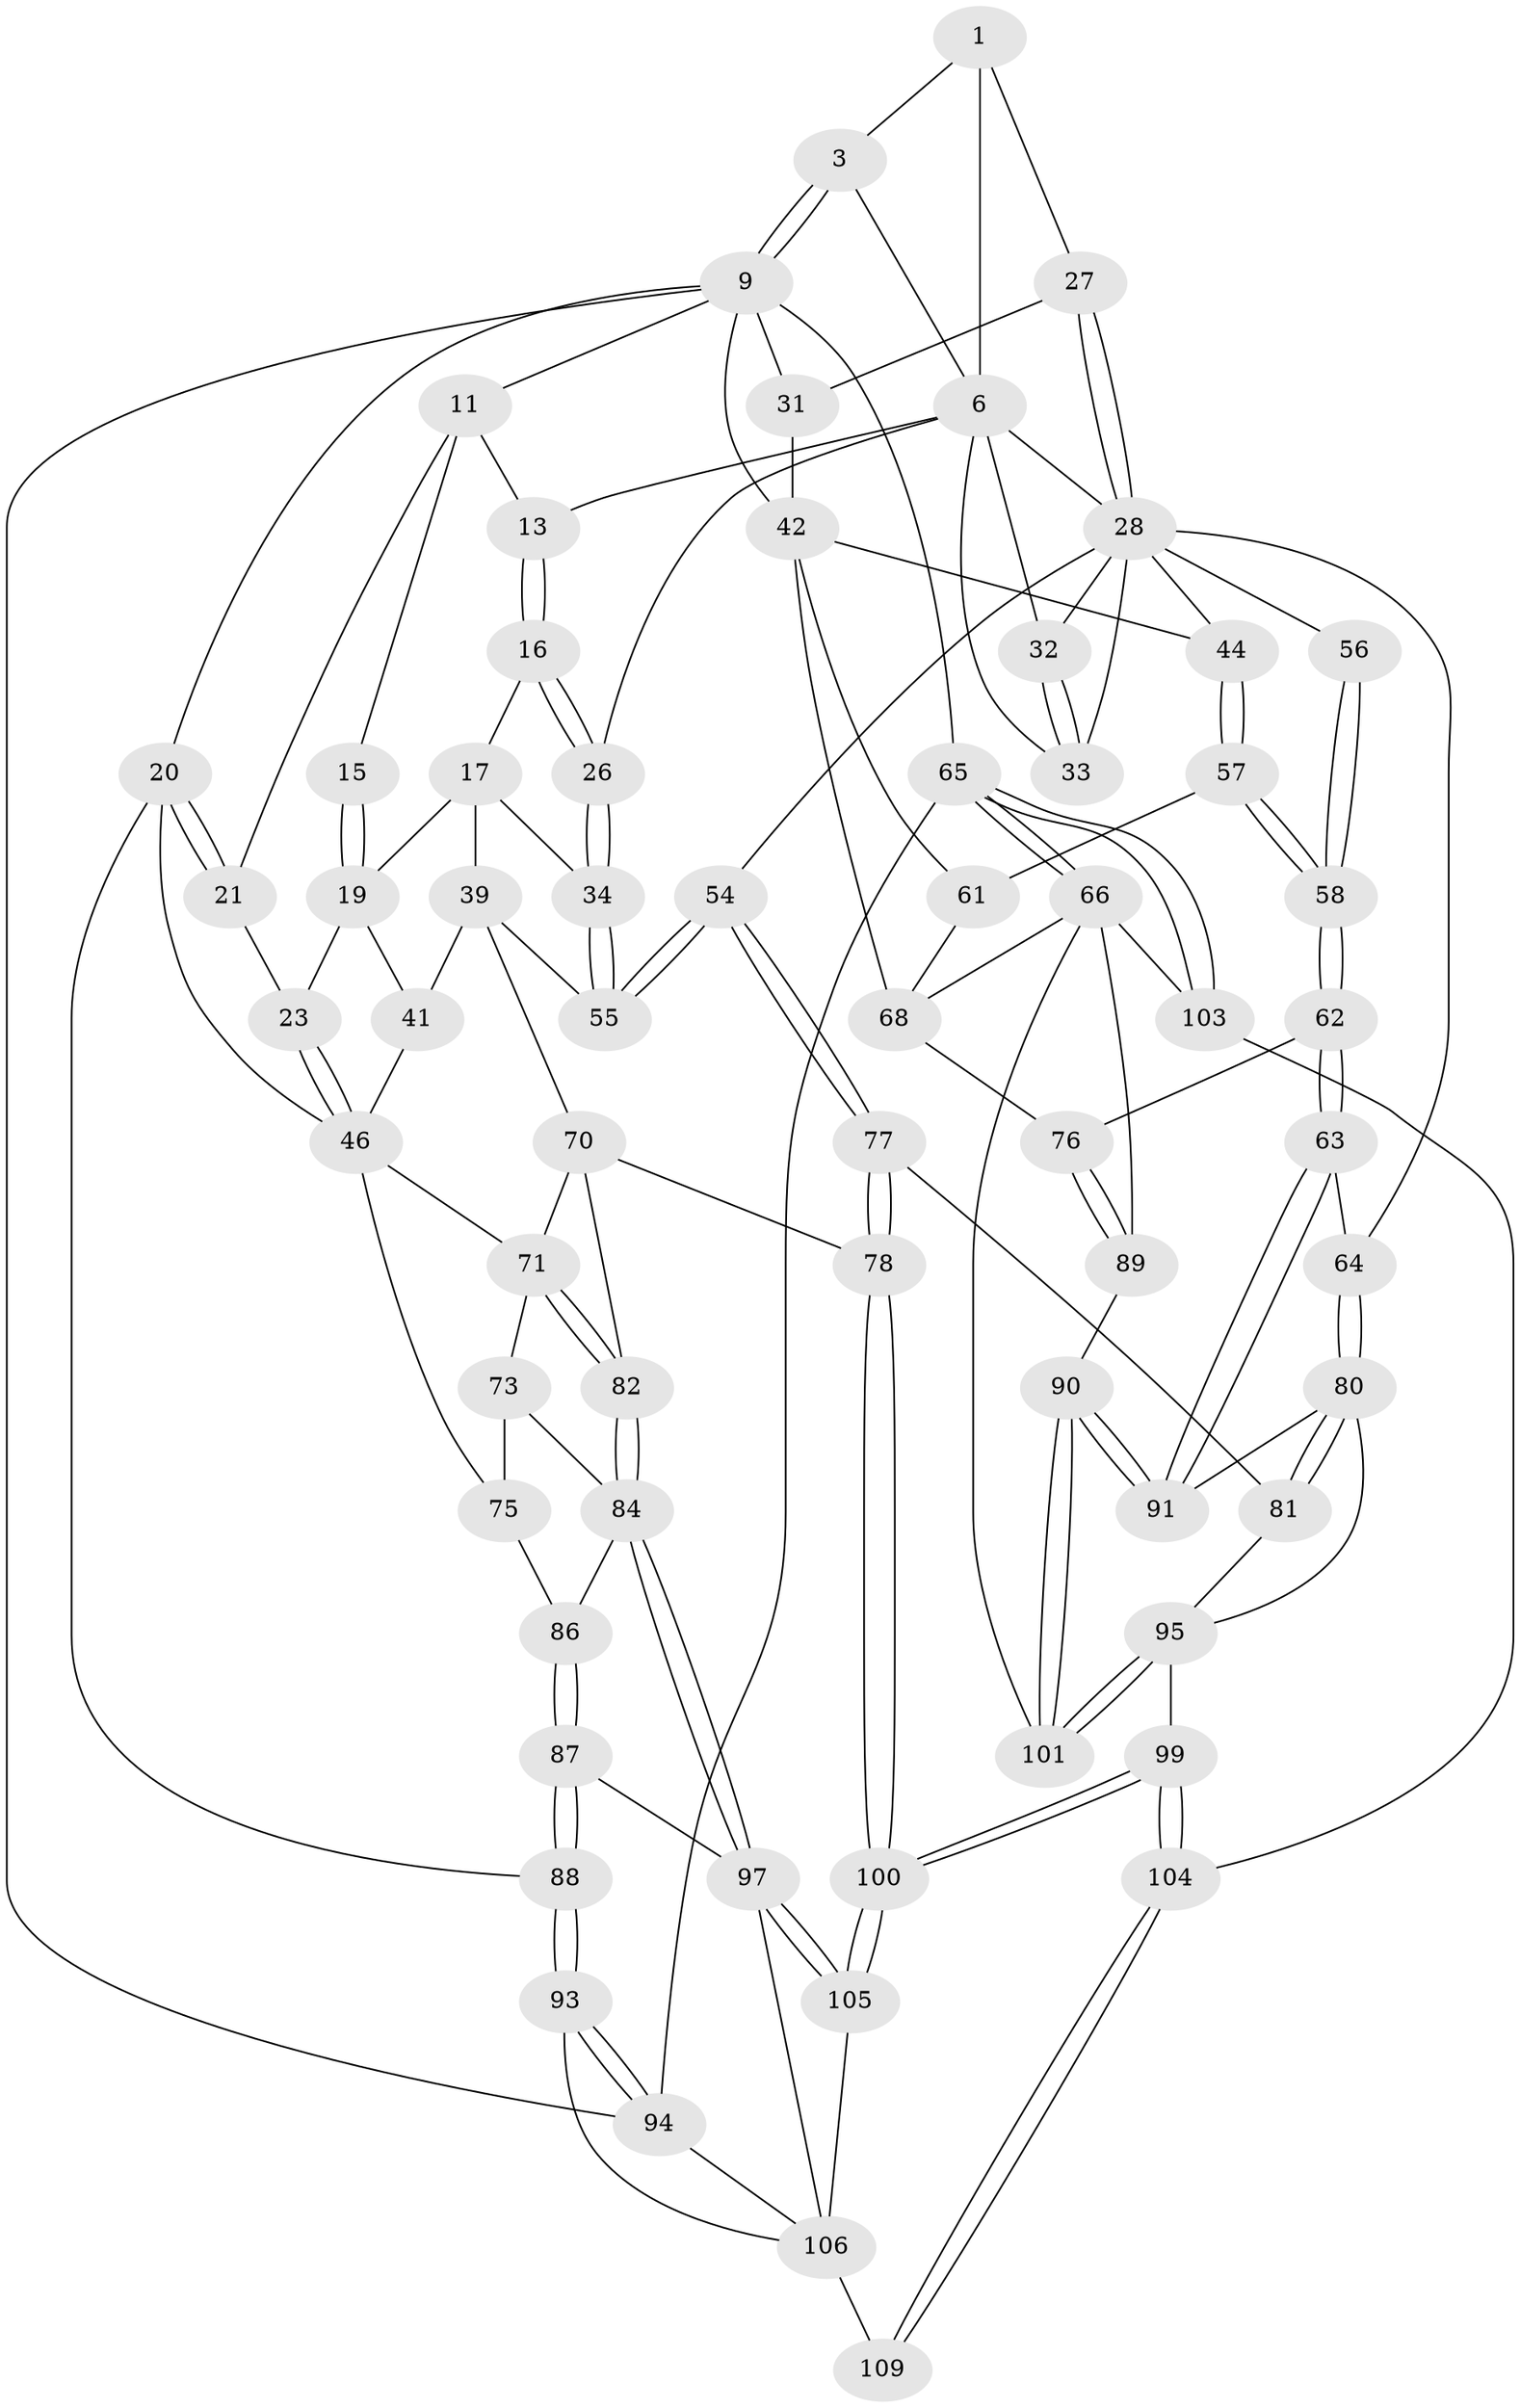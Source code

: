 // original degree distribution, {3: 0.02727272727272727, 5: 0.5727272727272728, 6: 0.2, 4: 0.2}
// Generated by graph-tools (version 1.1) at 2025/21/03/04/25 18:21:13]
// undirected, 66 vertices, 155 edges
graph export_dot {
graph [start="1"]
  node [color=gray90,style=filled];
  1 [pos="+0.7081474011880348+0.016460582276343994",super="+2+5"];
  3 [pos="+1+0",super="+4"];
  6 [pos="+0.6981703587526048+0.1419701791648206",super="+7+29"];
  9 [pos="+1+0",super="+10+30"];
  11 [pos="+0.101019608844845+0",super="+14+12"];
  13 [pos="+0.3933922717874492+0"];
  15 [pos="+0.12652250826940054+0.018887930685744337"];
  16 [pos="+0.3628612587997398+0"];
  17 [pos="+0.25543063804085525+0.105669822842152",super="+35+18"];
  19 [pos="+0.19683852010970362+0.1395381790183621",super="+22"];
  20 [pos="+0+0.19174130170248252",super="+48"];
  21 [pos="+0.04601144489605753+0.14865757952691755"];
  23 [pos="+0.10236423636555328+0.16293610227516175"];
  26 [pos="+0.4745767837050272+0.18335989477747694"];
  27 [pos="+0.8216469938885113+0.18063687618055171"];
  28 [pos="+0.7846750590028851+0.19284256626142682",super="+36"];
  31 [pos="+0.8683932737398738+0.20167101304707488"];
  32 [pos="+0.6636422610304835+0.2245175562438681"];
  33 [pos="+0.5060265351001171+0.19772134256145538"];
  34 [pos="+0.42548011394534446+0.27155393429783414"];
  39 [pos="+0.28745800227437857+0.30549503898859537",super="+40"];
  41 [pos="+0.20547956117936414+0.38204601968384255"];
  42 [pos="+0.9006366966055748+0.23857662460249981",super="+43+50"];
  44 [pos="+0.7969238004840835+0.3143557192650051"];
  46 [pos="+0.09250341453071867+0.3538697330490452",super="+49+47"];
  54 [pos="+0.46170199811575846+0.4285529367647941"];
  55 [pos="+0.45056881536819465+0.4209048722069151"];
  56 [pos="+0.6771244632369013+0.3494015193857819"];
  57 [pos="+0.7697902887461481+0.4291876260084603"];
  58 [pos="+0.7583527003665083+0.44231728717537"];
  61 [pos="+0.9104208580889526+0.381861394045388"];
  62 [pos="+0.7537631666295846+0.47622236092818165"];
  63 [pos="+0.7257870147177984+0.5034682617927299"];
  64 [pos="+0.6651816200291072+0.5193173143273522"];
  65 [pos="+1+1"];
  66 [pos="+1+0.8692482306910284",super="+102+67"];
  68 [pos="+1+0.5097704784332499",super="+69"];
  70 [pos="+0.30211762105249795+0.49819837407440526",super="+79"];
  71 [pos="+0.25717551229891805+0.49070104822344485",super="+72"];
  73 [pos="+0.1643802330352931+0.5016041245893087",super="+74"];
  75 [pos="+0+0.42373136728153554",super="+83"];
  76 [pos="+0.875793954269806+0.5174468838911727"];
  77 [pos="+0.4817208540944901+0.5878720755458784"];
  78 [pos="+0.41208885360613573+0.6619536373296702"];
  80 [pos="+0.622285712814449+0.5751953600677556",super="+92"];
  81 [pos="+0.595712224925348+0.5912582106088167"];
  82 [pos="+0.2760232694295087+0.688726666876372"];
  84 [pos="+0.2520099275663373+0.6985766262148425",super="+85"];
  86 [pos="+0.061553857269298254+0.6252219219432699"];
  87 [pos="+0.012657107473550146+0.6810932973519266"];
  88 [pos="+0+0.6967567211787958"];
  89 [pos="+0.922327036832056+0.6486351917654395"];
  90 [pos="+0.836144044153383+0.7127067743556642"];
  91 [pos="+0.8162539456485101+0.691791107107427"];
  93 [pos="+0+0.8375470270464035"];
  94 [pos="+0+1"];
  95 [pos="+0.6523784894692513+0.6955326611470886",super="+96"];
  97 [pos="+0.23908300071107333+0.721377475145526",super="+98"];
  99 [pos="+0.5459800668741706+0.9475452990349269"];
  100 [pos="+0.5355998364653952+0.937993792789145"];
  101 [pos="+0.8276789542506258+0.736426756072584"];
  103 [pos="+0.6781668101569372+1"];
  104 [pos="+0.6352043303449669+1"];
  105 [pos="+0.3204882005411824+0.8905142656795706"];
  106 [pos="+0.11912508095264056+0.8460698501419618",super="+107+108"];
  109 [pos="+0.07959081676184368+1"];
  1 -- 3;
  1 -- 27;
  1 -- 6;
  3 -- 9;
  3 -- 9;
  3 -- 6;
  6 -- 33;
  6 -- 26;
  6 -- 13;
  6 -- 32;
  6 -- 28;
  9 -- 65;
  9 -- 11;
  9 -- 20;
  9 -- 94;
  9 -- 31;
  9 -- 42;
  11 -- 21;
  11 -- 15;
  11 -- 13;
  13 -- 16;
  13 -- 16;
  15 -- 19;
  15 -- 19;
  16 -- 17;
  16 -- 26;
  16 -- 26;
  17 -- 34;
  17 -- 39 [weight=2];
  17 -- 19;
  19 -- 41;
  19 -- 23;
  20 -- 21;
  20 -- 21;
  20 -- 88;
  20 -- 46;
  21 -- 23;
  23 -- 46;
  23 -- 46;
  26 -- 34;
  26 -- 34;
  27 -- 28;
  27 -- 28;
  27 -- 31;
  28 -- 32;
  28 -- 33;
  28 -- 64;
  28 -- 54;
  28 -- 56 [weight=2];
  28 -- 44;
  31 -- 42;
  32 -- 33;
  32 -- 33;
  34 -- 55;
  34 -- 55;
  39 -- 41;
  39 -- 55;
  39 -- 70;
  41 -- 46;
  42 -- 44;
  42 -- 68;
  42 -- 61;
  44 -- 57;
  44 -- 57;
  46 -- 75;
  46 -- 71;
  54 -- 55;
  54 -- 55;
  54 -- 77;
  54 -- 77;
  56 -- 58;
  56 -- 58;
  57 -- 58;
  57 -- 58;
  57 -- 61;
  58 -- 62;
  58 -- 62;
  61 -- 68;
  62 -- 63;
  62 -- 63;
  62 -- 76;
  63 -- 64;
  63 -- 91;
  63 -- 91;
  64 -- 80;
  64 -- 80;
  65 -- 66;
  65 -- 66;
  65 -- 103;
  65 -- 103;
  65 -- 94;
  66 -- 101;
  66 -- 103;
  66 -- 89;
  66 -- 68;
  68 -- 76;
  70 -- 71;
  70 -- 78;
  70 -- 82;
  71 -- 82;
  71 -- 82;
  71 -- 73;
  73 -- 75 [weight=2];
  73 -- 84;
  75 -- 86;
  76 -- 89;
  76 -- 89;
  77 -- 78;
  77 -- 78;
  77 -- 81;
  78 -- 100;
  78 -- 100;
  80 -- 81;
  80 -- 81;
  80 -- 91;
  80 -- 95;
  81 -- 95;
  82 -- 84;
  82 -- 84;
  84 -- 97;
  84 -- 97;
  84 -- 86;
  86 -- 87;
  86 -- 87;
  87 -- 88;
  87 -- 88;
  87 -- 97;
  88 -- 93;
  88 -- 93;
  89 -- 90;
  90 -- 91;
  90 -- 91;
  90 -- 101;
  90 -- 101;
  93 -- 94;
  93 -- 94;
  93 -- 106;
  94 -- 106;
  95 -- 101;
  95 -- 101;
  95 -- 99;
  97 -- 105;
  97 -- 105;
  97 -- 106;
  99 -- 100;
  99 -- 100;
  99 -- 104;
  99 -- 104;
  100 -- 105;
  100 -- 105;
  103 -- 104;
  104 -- 109;
  104 -- 109;
  105 -- 106;
  106 -- 109 [weight=2];
}
